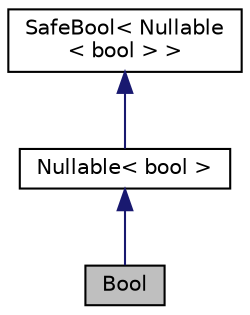 digraph "Bool"
{
  edge [fontname="Helvetica",fontsize="10",labelfontname="Helvetica",labelfontsize="10"];
  node [fontname="Helvetica",fontsize="10",shape=record];
  Node1 [label="Bool",height=0.2,width=0.4,color="black", fillcolor="grey75", style="filled", fontcolor="black"];
  Node2 -> Node1 [dir="back",color="midnightblue",fontsize="10",style="solid",fontname="Helvetica"];
  Node2 [label="Nullable\< bool \>",height=0.2,width=0.4,color="black", fillcolor="white", style="filled",URL="$classevo_1_1_nullable.html"];
  Node3 -> Node2 [dir="back",color="midnightblue",fontsize="10",style="solid",fontname="Helvetica"];
  Node3 [label="SafeBool\< Nullable\l\< bool \> \>",height=0.2,width=0.4,color="black", fillcolor="white", style="filled",URL="$classevo_1_1_safe_bool.html"];
}
